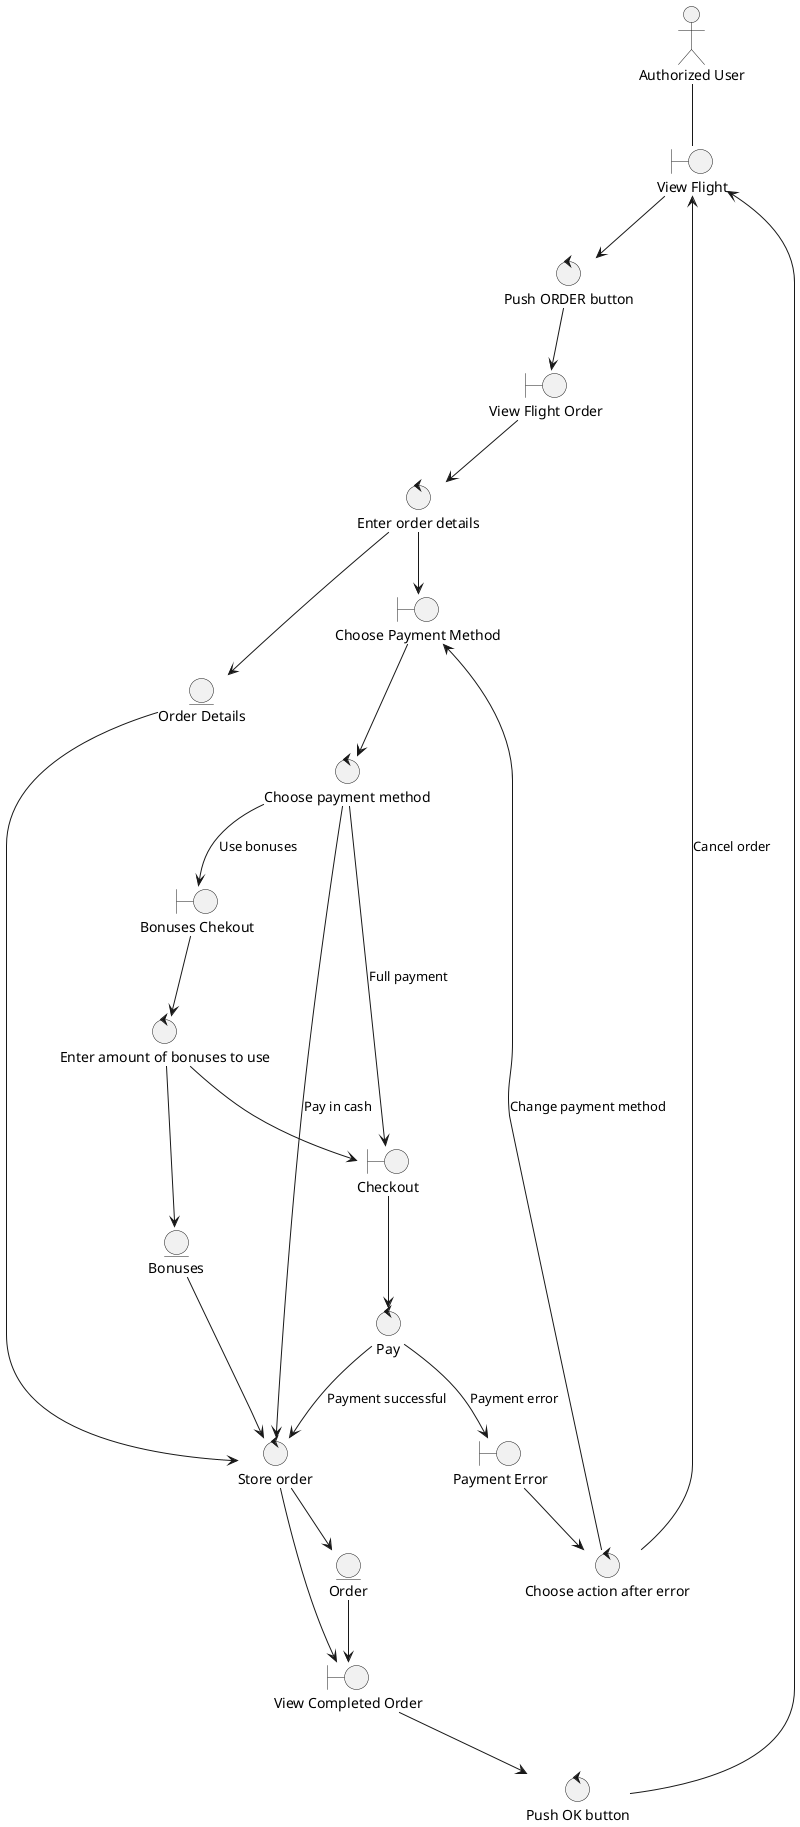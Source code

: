 @startuml
actor "Authorized User"as User
boundary "View Flight"as ViewFlight
boundary "View Flight Order" as ViewFlightOrder
boundary "Choose Payment Method" as ChoosePayment
boundary "Bonuses Chekout" as Bonuses
boundary "Checkout" as Checkout
boundary "View Completed Order" as ViewOrder
boundary "Payment Error" as Error

control "Push ORDER button" as CPushOrder
control "Enter order details" as CEnterDetails
control "Choose payment method" as CChooseMethod
control "Pay" as CPay
control "Store order" as CStoreOrder 
control "Push OK button" as COk
control "Enter amount of bonuses to use" as CEnterBonuses
control "Choose action after error" as CErrorSolving

entity "Order Details" as Details
entity "Order" as Order
entity "Bonuses" as EBonuses

User -- ViewFlight
ViewFlight --> CPushOrder
CPushOrder --> ViewFlightOrder 
ViewFlightOrder --> CEnterDetails
CEnterDetails --> Details
CEnterDetails --> ChoosePayment
ChoosePayment --> CChooseMethod

CChooseMethod --> Checkout : "Full payment"
Checkout --> CPay


CChooseMethod --> Bonuses : "Use bonuses"
Bonuses --> CEnterBonuses
CEnterBonuses --> EBonuses
CEnterBonuses --> Checkout

CPay --> CStoreOrder : "Payment successful"
Details --> CStoreOrder
EBonuses --> CStoreOrder
CStoreOrder --> Order
CStoreOrder --> ViewOrder
Order --> ViewOrder

CChooseMethod --> CStoreOrder : "Pay in cash"

CPay --> Error : "Payment error"
Error --> CErrorSolving
CErrorSolving --> ChoosePayment : "Change payment method"
CErrorSolving --> ViewFlight : "Cancel order"


ViewOrder --> COk
COk --> ViewFlight


@enduml